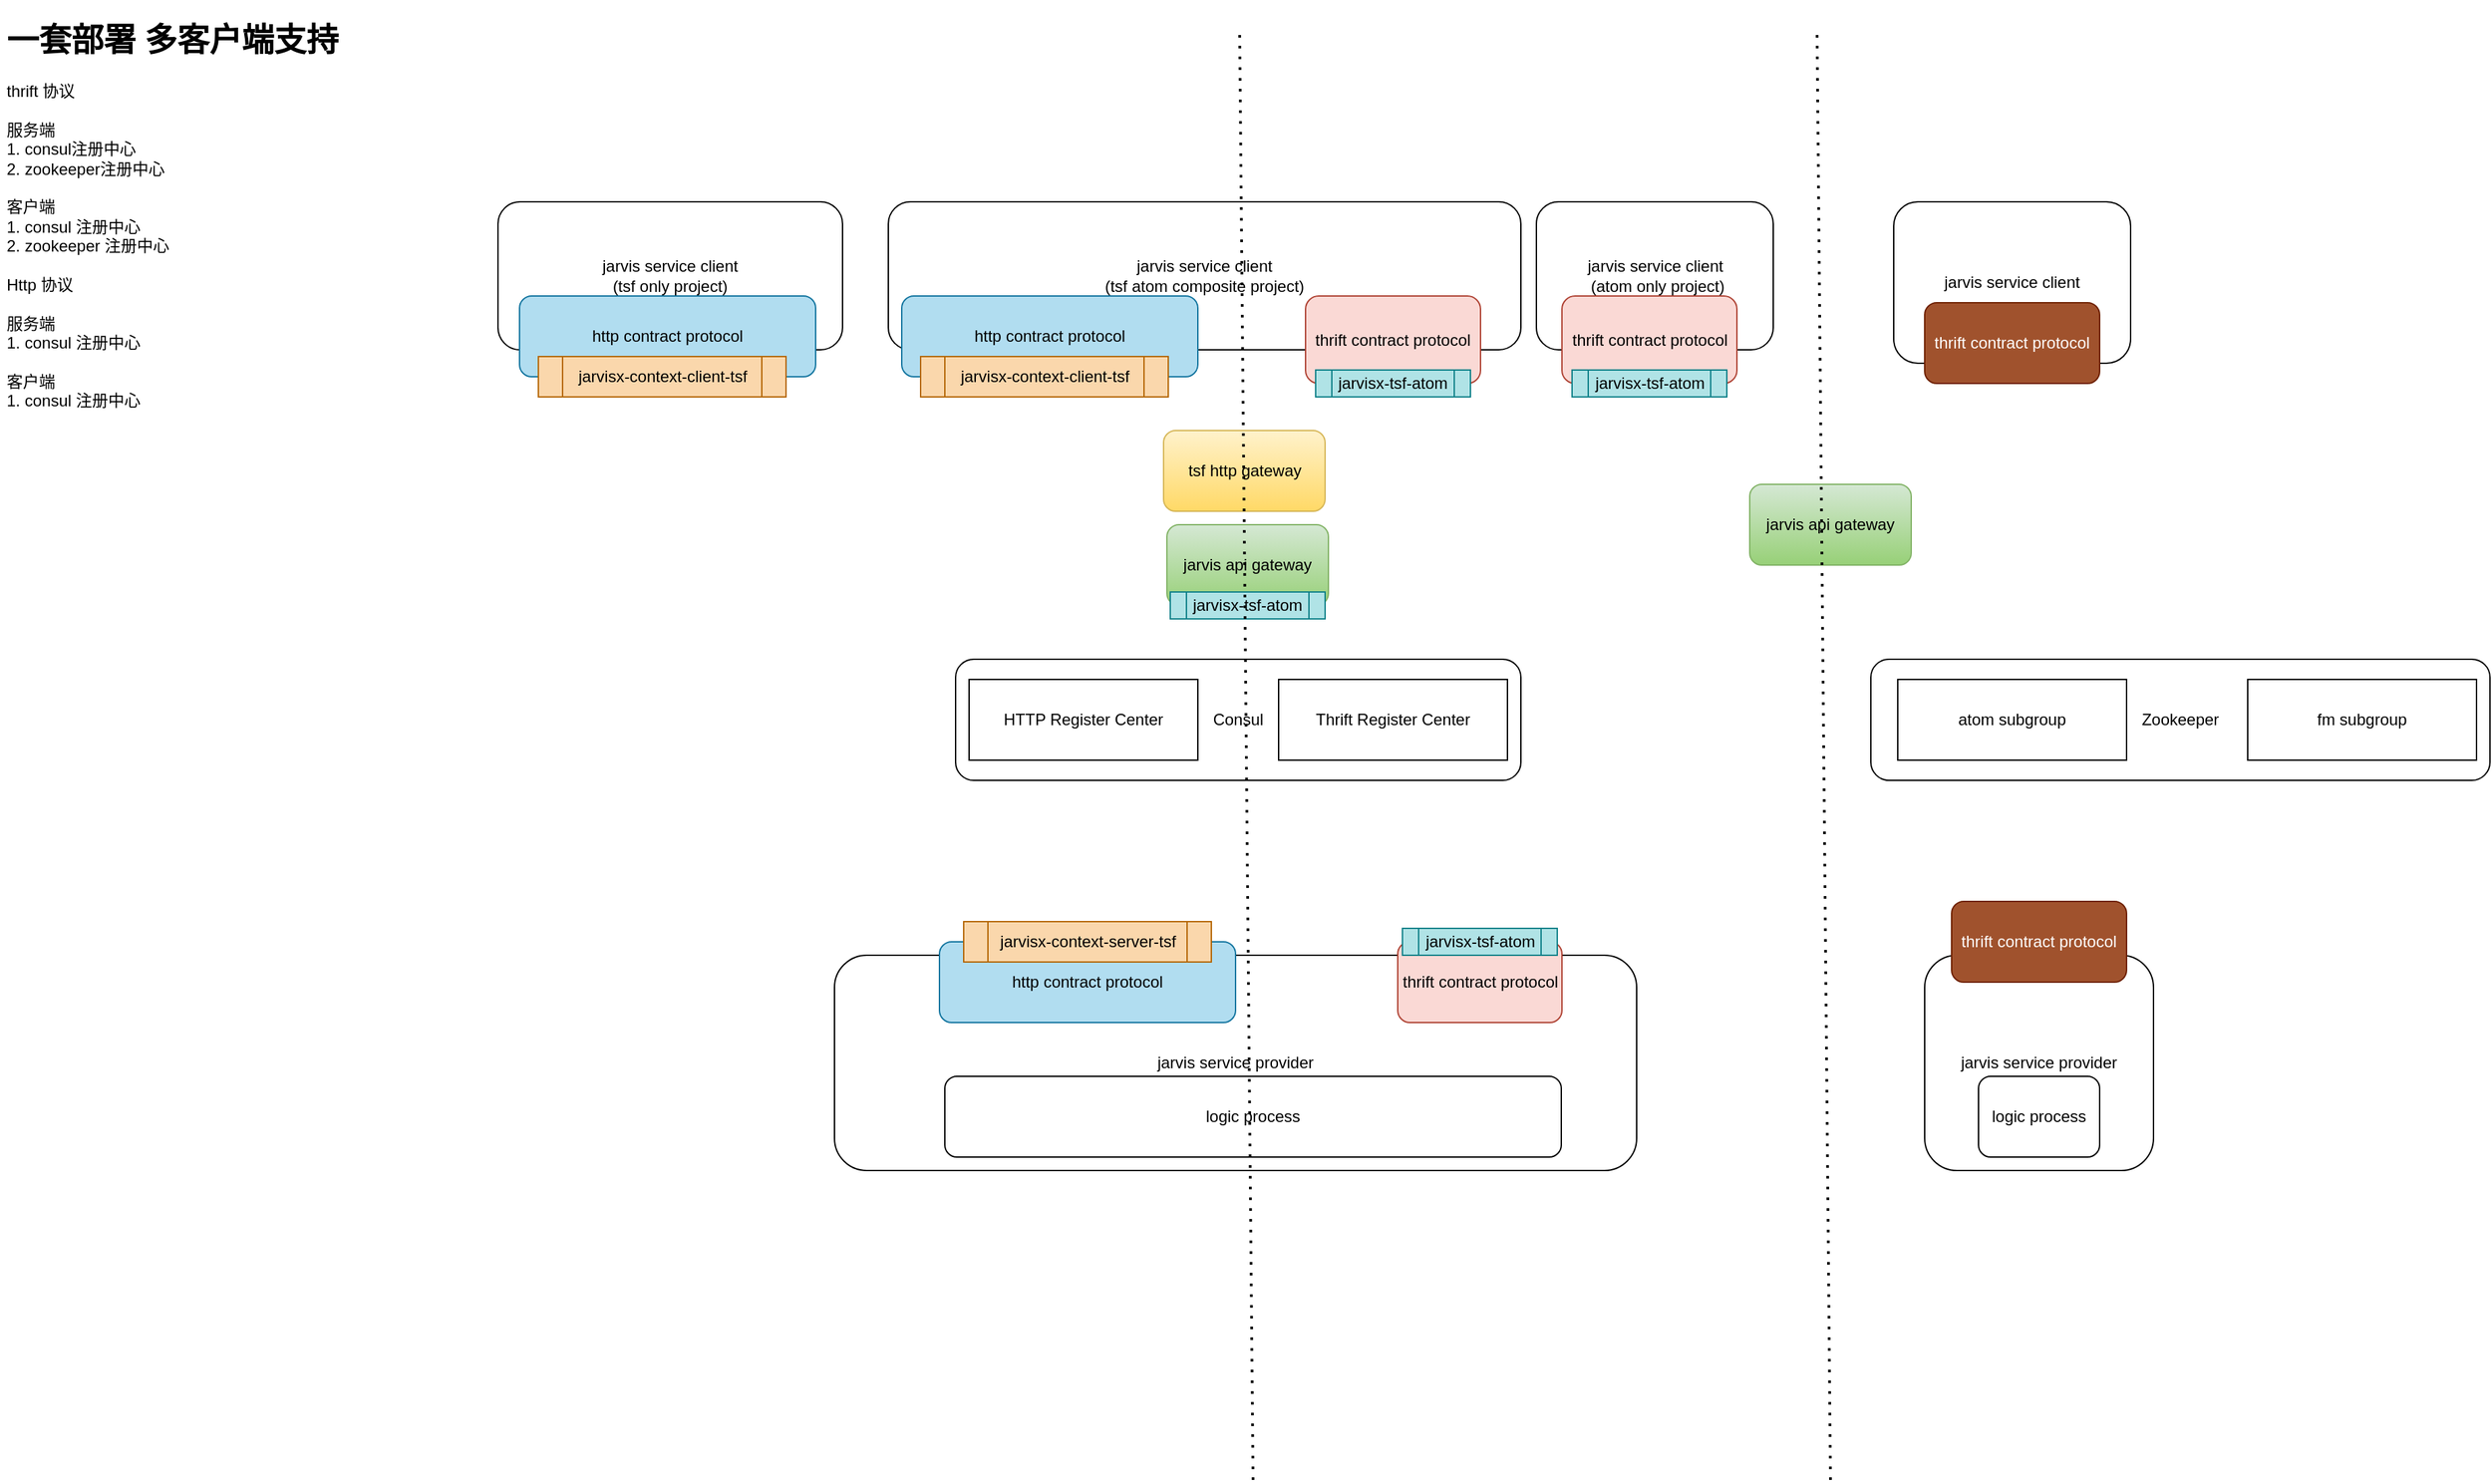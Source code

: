 <mxfile version="14.1.8" type="github">
  <diagram id="-b68cmkpjly45NJEYMcE" name="Page-1">
    <mxGraphModel dx="2647" dy="2303" grid="1" gridSize="10" guides="1" tooltips="1" connect="1" arrows="1" fold="1" page="1" pageScale="1" pageWidth="827" pageHeight="1169" math="0" shadow="0">
      <root>
        <mxCell id="0" />
        <mxCell id="1" parent="0" />
        <mxCell id="J-GAMBitPqSNVD4_ut0o-4" value="jarvis service provider" style="rounded=1;whiteSpace=wrap;html=1;" vertex="1" parent="1">
          <mxGeometry x="-200" y="390" width="596" height="160" as="geometry" />
        </mxCell>
        <mxCell id="J-GAMBitPqSNVD4_ut0o-15" value="tsf http gateway" style="rounded=1;whiteSpace=wrap;html=1;gradientColor=#ffd966;fillColor=#fff2cc;strokeColor=#d6b656;" vertex="1" parent="1">
          <mxGeometry x="44.5" width="120" height="60" as="geometry" />
        </mxCell>
        <mxCell id="J-GAMBitPqSNVD4_ut0o-18" value="jarvis api gateway" style="rounded=1;whiteSpace=wrap;html=1;gradientColor=#97d077;fillColor=#d5e8d4;strokeColor=#82b366;" vertex="1" parent="1">
          <mxGeometry x="480" y="40" width="120" height="60" as="geometry" />
        </mxCell>
        <mxCell id="J-GAMBitPqSNVD4_ut0o-32" value="logic process" style="rounded=1;whiteSpace=wrap;html=1;" vertex="1" parent="1">
          <mxGeometry x="-118" y="480" width="458" height="60" as="geometry" />
        </mxCell>
        <mxCell id="J-GAMBitPqSNVD4_ut0o-40" value="Consul" style="rounded=1;whiteSpace=wrap;html=1;" vertex="1" parent="1">
          <mxGeometry x="-110" y="170" width="420" height="90" as="geometry" />
        </mxCell>
        <mxCell id="J-GAMBitPqSNVD4_ut0o-41" value="Thrift Register Center" style="rounded=0;whiteSpace=wrap;html=1;" vertex="1" parent="1">
          <mxGeometry x="130" y="185" width="170" height="60" as="geometry" />
        </mxCell>
        <mxCell id="J-GAMBitPqSNVD4_ut0o-42" value="HTTP Register Center" style="rounded=0;whiteSpace=wrap;html=1;" vertex="1" parent="1">
          <mxGeometry x="-100" y="185" width="170" height="60" as="geometry" />
        </mxCell>
        <mxCell id="J-GAMBitPqSNVD4_ut0o-50" value="thrift contract protocol" style="rounded=1;whiteSpace=wrap;html=1;fillColor=#fad9d5;strokeColor=#ae4132;" vertex="1" parent="1">
          <mxGeometry x="218.5" y="380" width="122" height="60" as="geometry" />
        </mxCell>
        <mxCell id="J-GAMBitPqSNVD4_ut0o-51" value="jarvisx-tsf-atom" style="shape=process;whiteSpace=wrap;html=1;backgroundOutline=1;fillColor=#b0e3e6;strokeColor=#0e8088;" vertex="1" parent="1">
          <mxGeometry x="222" y="370" width="115" height="20" as="geometry" />
        </mxCell>
        <mxCell id="J-GAMBitPqSNVD4_ut0o-53" value="&lt;h1&gt;一套部署 多客户端支持&lt;/h1&gt;&lt;div&gt;thrift 协议&lt;/div&gt;&lt;div&gt;&lt;br&gt;&lt;/div&gt;&lt;div&gt;服务端&lt;/div&gt;&lt;div&gt;1. consul注册中心&lt;/div&gt;&lt;div&gt;2. zookeeper注册中心&lt;/div&gt;&lt;div&gt;&lt;br&gt;&lt;/div&gt;&lt;div&gt;客户端&lt;/div&gt;&lt;div&gt;1. consul 注册中心&lt;/div&gt;&lt;div&gt;2. zookeeper 注册中心&lt;/div&gt;&lt;div&gt;&lt;br&gt;&lt;/div&gt;&lt;div&gt;Http 协议&lt;/div&gt;&lt;div&gt;&lt;br&gt;&lt;/div&gt;&lt;div&gt;服务端&lt;/div&gt;&lt;div&gt;1. consul 注册中心&lt;/div&gt;&lt;div&gt;&lt;br&gt;&lt;/div&gt;&lt;div&gt;客户端&lt;/div&gt;&lt;div&gt;1. consul 注册中心&lt;/div&gt;&lt;div&gt;&lt;br&gt;&lt;/div&gt;&lt;div&gt;&lt;br&gt;&lt;/div&gt;&lt;div&gt;&lt;br&gt;&lt;/div&gt;" style="text;html=1;strokeColor=none;fillColor=none;spacing=5;spacingTop=-20;whiteSpace=wrap;overflow=hidden;rounded=0;" vertex="1" parent="1">
          <mxGeometry x="-820" y="-310" width="300" height="380" as="geometry" />
        </mxCell>
        <mxCell id="J-GAMBitPqSNVD4_ut0o-58" value="jarvis service client" style="rounded=1;whiteSpace=wrap;html=1;" vertex="1" parent="1">
          <mxGeometry x="587" y="-170" width="176" height="120" as="geometry" />
        </mxCell>
        <mxCell id="J-GAMBitPqSNVD4_ut0o-61" value="thrift contract protocol" style="rounded=1;whiteSpace=wrap;html=1;fillColor=#a0522d;strokeColor=#6D1F00;fontColor=#ffffff;" vertex="1" parent="1">
          <mxGeometry x="610" y="-95" width="130" height="60" as="geometry" />
        </mxCell>
        <mxCell id="J-GAMBitPqSNVD4_ut0o-62" value="jarvis service provider" style="rounded=1;whiteSpace=wrap;html=1;" vertex="1" parent="1">
          <mxGeometry x="610" y="390" width="170" height="160" as="geometry" />
        </mxCell>
        <mxCell id="J-GAMBitPqSNVD4_ut0o-63" value="thrift contract protocol" style="rounded=1;whiteSpace=wrap;html=1;fillColor=#a0522d;strokeColor=#6D1F00;fontColor=#ffffff;" vertex="1" parent="1">
          <mxGeometry x="630" y="350" width="130" height="60" as="geometry" />
        </mxCell>
        <mxCell id="J-GAMBitPqSNVD4_ut0o-65" value="Zookeeper" style="rounded=1;whiteSpace=wrap;html=1;" vertex="1" parent="1">
          <mxGeometry x="570" y="170" width="460" height="90" as="geometry" />
        </mxCell>
        <mxCell id="J-GAMBitPqSNVD4_ut0o-66" value="atom subgroup" style="rounded=0;whiteSpace=wrap;html=1;" vertex="1" parent="1">
          <mxGeometry x="590" y="185" width="170" height="60" as="geometry" />
        </mxCell>
        <mxCell id="J-GAMBitPqSNVD4_ut0o-67" value="fm subgroup" style="rounded=0;whiteSpace=wrap;html=1;" vertex="1" parent="1">
          <mxGeometry x="850" y="185" width="170" height="60" as="geometry" />
        </mxCell>
        <mxCell id="J-GAMBitPqSNVD4_ut0o-68" value="" style="endArrow=none;dashed=1;html=1;dashPattern=1 3;strokeWidth=2;" edge="1" parent="1">
          <mxGeometry width="50" height="50" relative="1" as="geometry">
            <mxPoint x="540" y="780" as="sourcePoint" />
            <mxPoint x="530" y="-300" as="targetPoint" />
          </mxGeometry>
        </mxCell>
        <mxCell id="J-GAMBitPqSNVD4_ut0o-69" value="logic process" style="rounded=1;whiteSpace=wrap;html=1;" vertex="1" parent="1">
          <mxGeometry x="650" y="480" width="90" height="60" as="geometry" />
        </mxCell>
        <mxCell id="J-GAMBitPqSNVD4_ut0o-73" value="jarvis api gateway" style="rounded=1;whiteSpace=wrap;html=1;gradientColor=#97d077;fillColor=#d5e8d4;strokeColor=#82b366;" vertex="1" parent="1">
          <mxGeometry x="47" y="70" width="120" height="60" as="geometry" />
        </mxCell>
        <mxCell id="J-GAMBitPqSNVD4_ut0o-74" value="jarvisx-tsf-atom" style="shape=process;whiteSpace=wrap;html=1;backgroundOutline=1;fillColor=#b0e3e6;strokeColor=#0e8088;" vertex="1" parent="1">
          <mxGeometry x="49.5" y="120" width="115" height="20" as="geometry" />
        </mxCell>
        <mxCell id="J-GAMBitPqSNVD4_ut0o-75" value="http contract protocol" style="rounded=1;whiteSpace=wrap;html=1;fillColor=#b1ddf0;strokeColor=#10739e;" vertex="1" parent="1">
          <mxGeometry x="-122" y="380" width="220" height="60" as="geometry" />
        </mxCell>
        <mxCell id="J-GAMBitPqSNVD4_ut0o-76" value="jarvisx-context-server-tsf" style="shape=process;whiteSpace=wrap;html=1;backgroundOutline=1;fillColor=#fad7ac;strokeColor=#b46504;" vertex="1" parent="1">
          <mxGeometry x="-104" y="365" width="184" height="30" as="geometry" />
        </mxCell>
        <mxCell id="J-GAMBitPqSNVD4_ut0o-77" value="jarvis service client&lt;br&gt;(tsf atom composite project)" style="rounded=1;whiteSpace=wrap;html=1;" vertex="1" parent="1">
          <mxGeometry x="-160" y="-170" width="470" height="110" as="geometry" />
        </mxCell>
        <mxCell id="J-GAMBitPqSNVD4_ut0o-78" value="jarvis service client &lt;br&gt;(tsf only project)" style="rounded=1;whiteSpace=wrap;html=1;" vertex="1" parent="1">
          <mxGeometry x="-450" y="-170" width="256" height="110" as="geometry" />
        </mxCell>
        <mxCell id="J-GAMBitPqSNVD4_ut0o-79" value="http contract protocol" style="rounded=1;whiteSpace=wrap;html=1;fillColor=#b1ddf0;strokeColor=#10739e;" vertex="1" parent="1">
          <mxGeometry x="-434" y="-100" width="220" height="60" as="geometry" />
        </mxCell>
        <mxCell id="J-GAMBitPqSNVD4_ut0o-80" value="jarvisx-context-client-tsf" style="shape=process;whiteSpace=wrap;html=1;backgroundOutline=1;fillColor=#fad7ac;strokeColor=#b46504;" vertex="1" parent="1">
          <mxGeometry x="-420" y="-55" width="184" height="30" as="geometry" />
        </mxCell>
        <mxCell id="J-GAMBitPqSNVD4_ut0o-81" value="jarvis service client&lt;br&gt;&amp;nbsp;(atom only project)" style="rounded=1;whiteSpace=wrap;html=1;" vertex="1" parent="1">
          <mxGeometry x="321.5" y="-170" width="176" height="110" as="geometry" />
        </mxCell>
        <mxCell id="J-GAMBitPqSNVD4_ut0o-82" value="thrift contract protocol" style="rounded=1;whiteSpace=wrap;html=1;fillColor=#fad9d5;strokeColor=#ae4132;" vertex="1" parent="1">
          <mxGeometry x="340.5" y="-100" width="130" height="65" as="geometry" />
        </mxCell>
        <mxCell id="J-GAMBitPqSNVD4_ut0o-83" value="jarvisx-tsf-atom" style="shape=process;whiteSpace=wrap;html=1;backgroundOutline=1;fillColor=#b0e3e6;strokeColor=#0e8088;" vertex="1" parent="1">
          <mxGeometry x="348" y="-45" width="115" height="20" as="geometry" />
        </mxCell>
        <mxCell id="J-GAMBitPqSNVD4_ut0o-84" value="" style="endArrow=none;dashed=1;html=1;dashPattern=1 3;strokeWidth=2;" edge="1" parent="1">
          <mxGeometry width="50" height="50" relative="1" as="geometry">
            <mxPoint x="111" y="780.0" as="sourcePoint" />
            <mxPoint x="101" y="-300" as="targetPoint" />
          </mxGeometry>
        </mxCell>
        <mxCell id="J-GAMBitPqSNVD4_ut0o-85" value="http contract protocol" style="rounded=1;whiteSpace=wrap;html=1;fillColor=#b1ddf0;strokeColor=#10739e;" vertex="1" parent="1">
          <mxGeometry x="-150" y="-100" width="220" height="60" as="geometry" />
        </mxCell>
        <mxCell id="J-GAMBitPqSNVD4_ut0o-86" value="jarvisx-context-client-tsf" style="shape=process;whiteSpace=wrap;html=1;backgroundOutline=1;fillColor=#fad7ac;strokeColor=#b46504;" vertex="1" parent="1">
          <mxGeometry x="-136" y="-55" width="184" height="30" as="geometry" />
        </mxCell>
        <mxCell id="J-GAMBitPqSNVD4_ut0o-87" value="thrift contract protocol" style="rounded=1;whiteSpace=wrap;html=1;fillColor=#fad9d5;strokeColor=#ae4132;" vertex="1" parent="1">
          <mxGeometry x="150" y="-100" width="130" height="65" as="geometry" />
        </mxCell>
        <mxCell id="J-GAMBitPqSNVD4_ut0o-88" value="jarvisx-tsf-atom" style="shape=process;whiteSpace=wrap;html=1;backgroundOutline=1;fillColor=#b0e3e6;strokeColor=#0e8088;" vertex="1" parent="1">
          <mxGeometry x="157.5" y="-45" width="115" height="20" as="geometry" />
        </mxCell>
      </root>
    </mxGraphModel>
  </diagram>
</mxfile>
